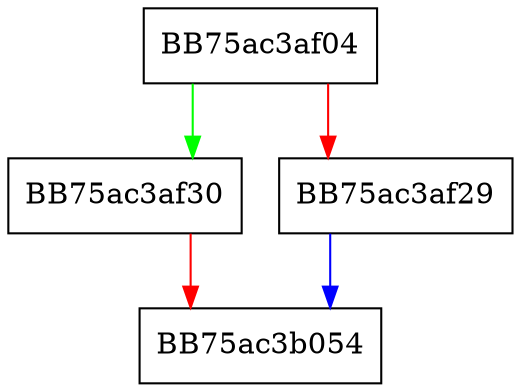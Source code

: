 digraph ReadOLDASCIIHeader {
  node [shape="box"];
  graph [splines=ortho];
  BB75ac3af04 -> BB75ac3af30 [color="green"];
  BB75ac3af04 -> BB75ac3af29 [color="red"];
  BB75ac3af29 -> BB75ac3b054 [color="blue"];
  BB75ac3af30 -> BB75ac3b054 [color="red"];
}